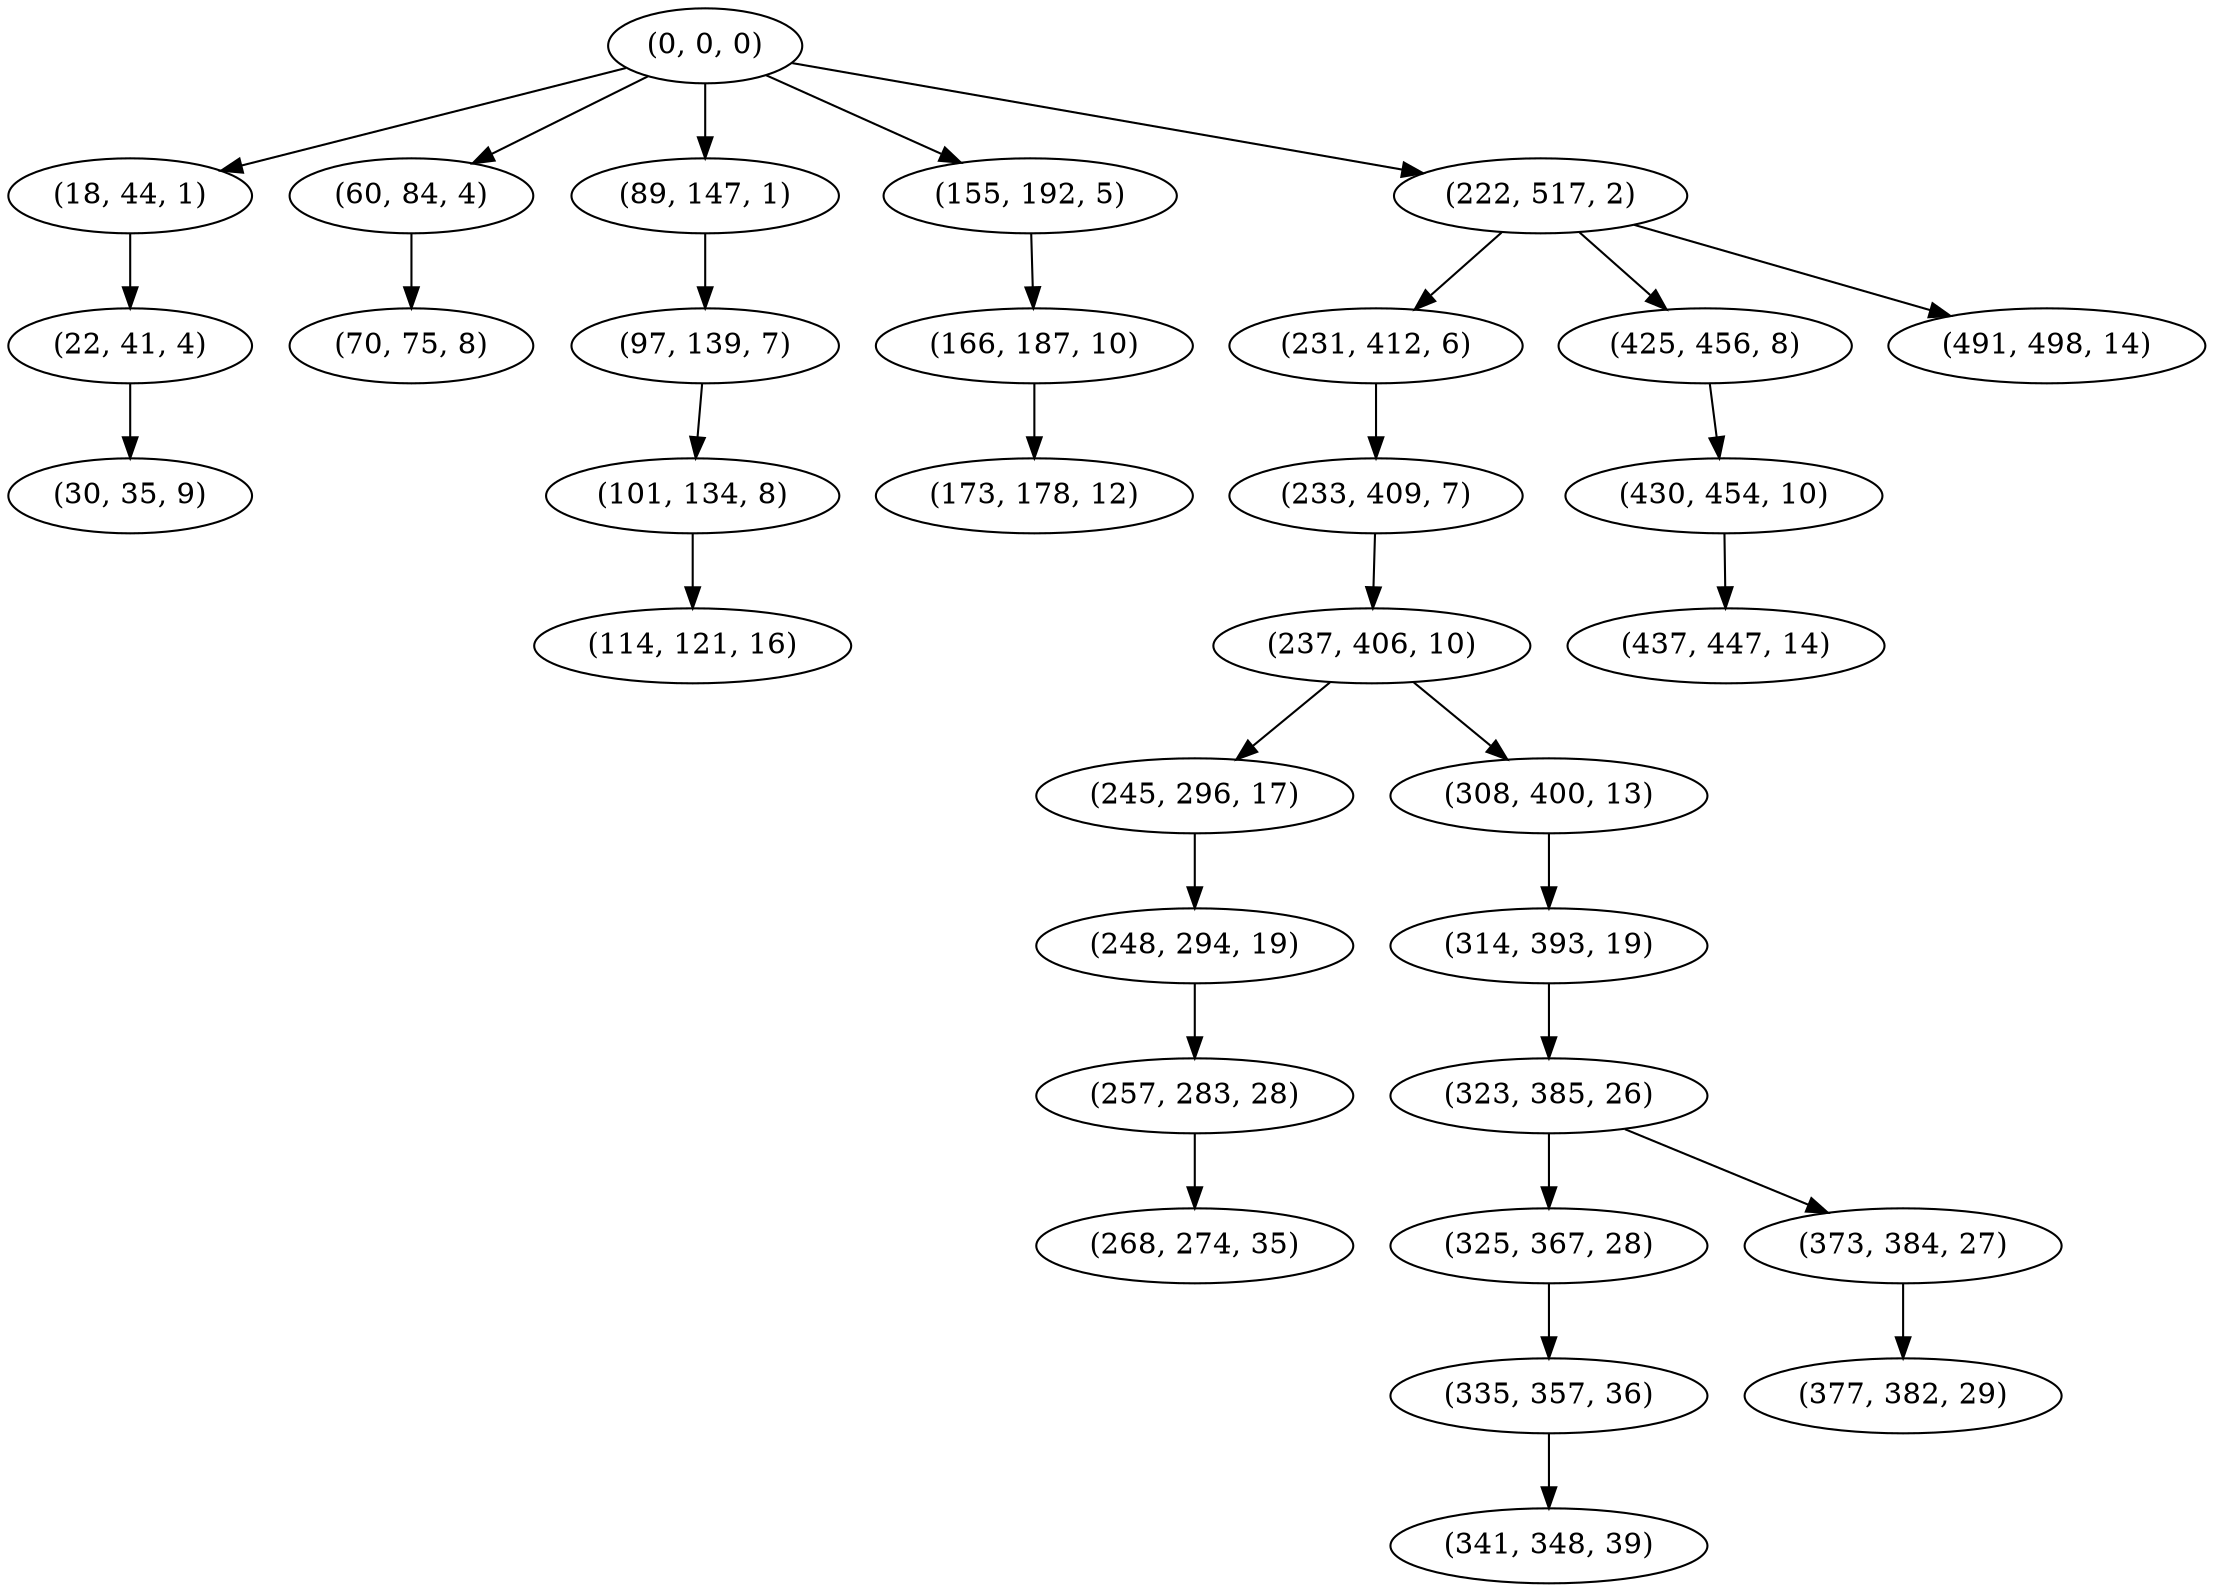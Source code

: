 digraph tree {
    "(0, 0, 0)";
    "(18, 44, 1)";
    "(22, 41, 4)";
    "(30, 35, 9)";
    "(60, 84, 4)";
    "(70, 75, 8)";
    "(89, 147, 1)";
    "(97, 139, 7)";
    "(101, 134, 8)";
    "(114, 121, 16)";
    "(155, 192, 5)";
    "(166, 187, 10)";
    "(173, 178, 12)";
    "(222, 517, 2)";
    "(231, 412, 6)";
    "(233, 409, 7)";
    "(237, 406, 10)";
    "(245, 296, 17)";
    "(248, 294, 19)";
    "(257, 283, 28)";
    "(268, 274, 35)";
    "(308, 400, 13)";
    "(314, 393, 19)";
    "(323, 385, 26)";
    "(325, 367, 28)";
    "(335, 357, 36)";
    "(341, 348, 39)";
    "(373, 384, 27)";
    "(377, 382, 29)";
    "(425, 456, 8)";
    "(430, 454, 10)";
    "(437, 447, 14)";
    "(491, 498, 14)";
    "(0, 0, 0)" -> "(18, 44, 1)";
    "(0, 0, 0)" -> "(60, 84, 4)";
    "(0, 0, 0)" -> "(89, 147, 1)";
    "(0, 0, 0)" -> "(155, 192, 5)";
    "(0, 0, 0)" -> "(222, 517, 2)";
    "(18, 44, 1)" -> "(22, 41, 4)";
    "(22, 41, 4)" -> "(30, 35, 9)";
    "(60, 84, 4)" -> "(70, 75, 8)";
    "(89, 147, 1)" -> "(97, 139, 7)";
    "(97, 139, 7)" -> "(101, 134, 8)";
    "(101, 134, 8)" -> "(114, 121, 16)";
    "(155, 192, 5)" -> "(166, 187, 10)";
    "(166, 187, 10)" -> "(173, 178, 12)";
    "(222, 517, 2)" -> "(231, 412, 6)";
    "(222, 517, 2)" -> "(425, 456, 8)";
    "(222, 517, 2)" -> "(491, 498, 14)";
    "(231, 412, 6)" -> "(233, 409, 7)";
    "(233, 409, 7)" -> "(237, 406, 10)";
    "(237, 406, 10)" -> "(245, 296, 17)";
    "(237, 406, 10)" -> "(308, 400, 13)";
    "(245, 296, 17)" -> "(248, 294, 19)";
    "(248, 294, 19)" -> "(257, 283, 28)";
    "(257, 283, 28)" -> "(268, 274, 35)";
    "(308, 400, 13)" -> "(314, 393, 19)";
    "(314, 393, 19)" -> "(323, 385, 26)";
    "(323, 385, 26)" -> "(325, 367, 28)";
    "(323, 385, 26)" -> "(373, 384, 27)";
    "(325, 367, 28)" -> "(335, 357, 36)";
    "(335, 357, 36)" -> "(341, 348, 39)";
    "(373, 384, 27)" -> "(377, 382, 29)";
    "(425, 456, 8)" -> "(430, 454, 10)";
    "(430, 454, 10)" -> "(437, 447, 14)";
}
